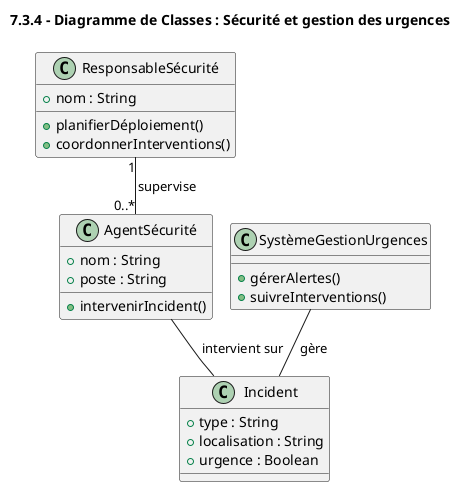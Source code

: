 @startuml
!pragma layout smetana
title 7.3.4 - Diagramme de Classes : Sécurité et gestion des urgences

class ResponsableSécurité {
    +nom : String
    +planifierDéploiement()
    +coordonnerInterventions()
}

class AgentSécurité {
    +nom : String
    +poste : String
    +intervenirIncident()
}

class SystèmeGestionUrgences {
    +gérerAlertes()
    +suivreInterventions()
}

class Incident {
    +type : String
    +localisation : String
    +urgence : Boolean
}

ResponsableSécurité "1" -- "0..*" AgentSécurité : supervise
SystèmeGestionUrgences -- Incident : gère
AgentSécurité -- Incident : intervient sur

@enduml
